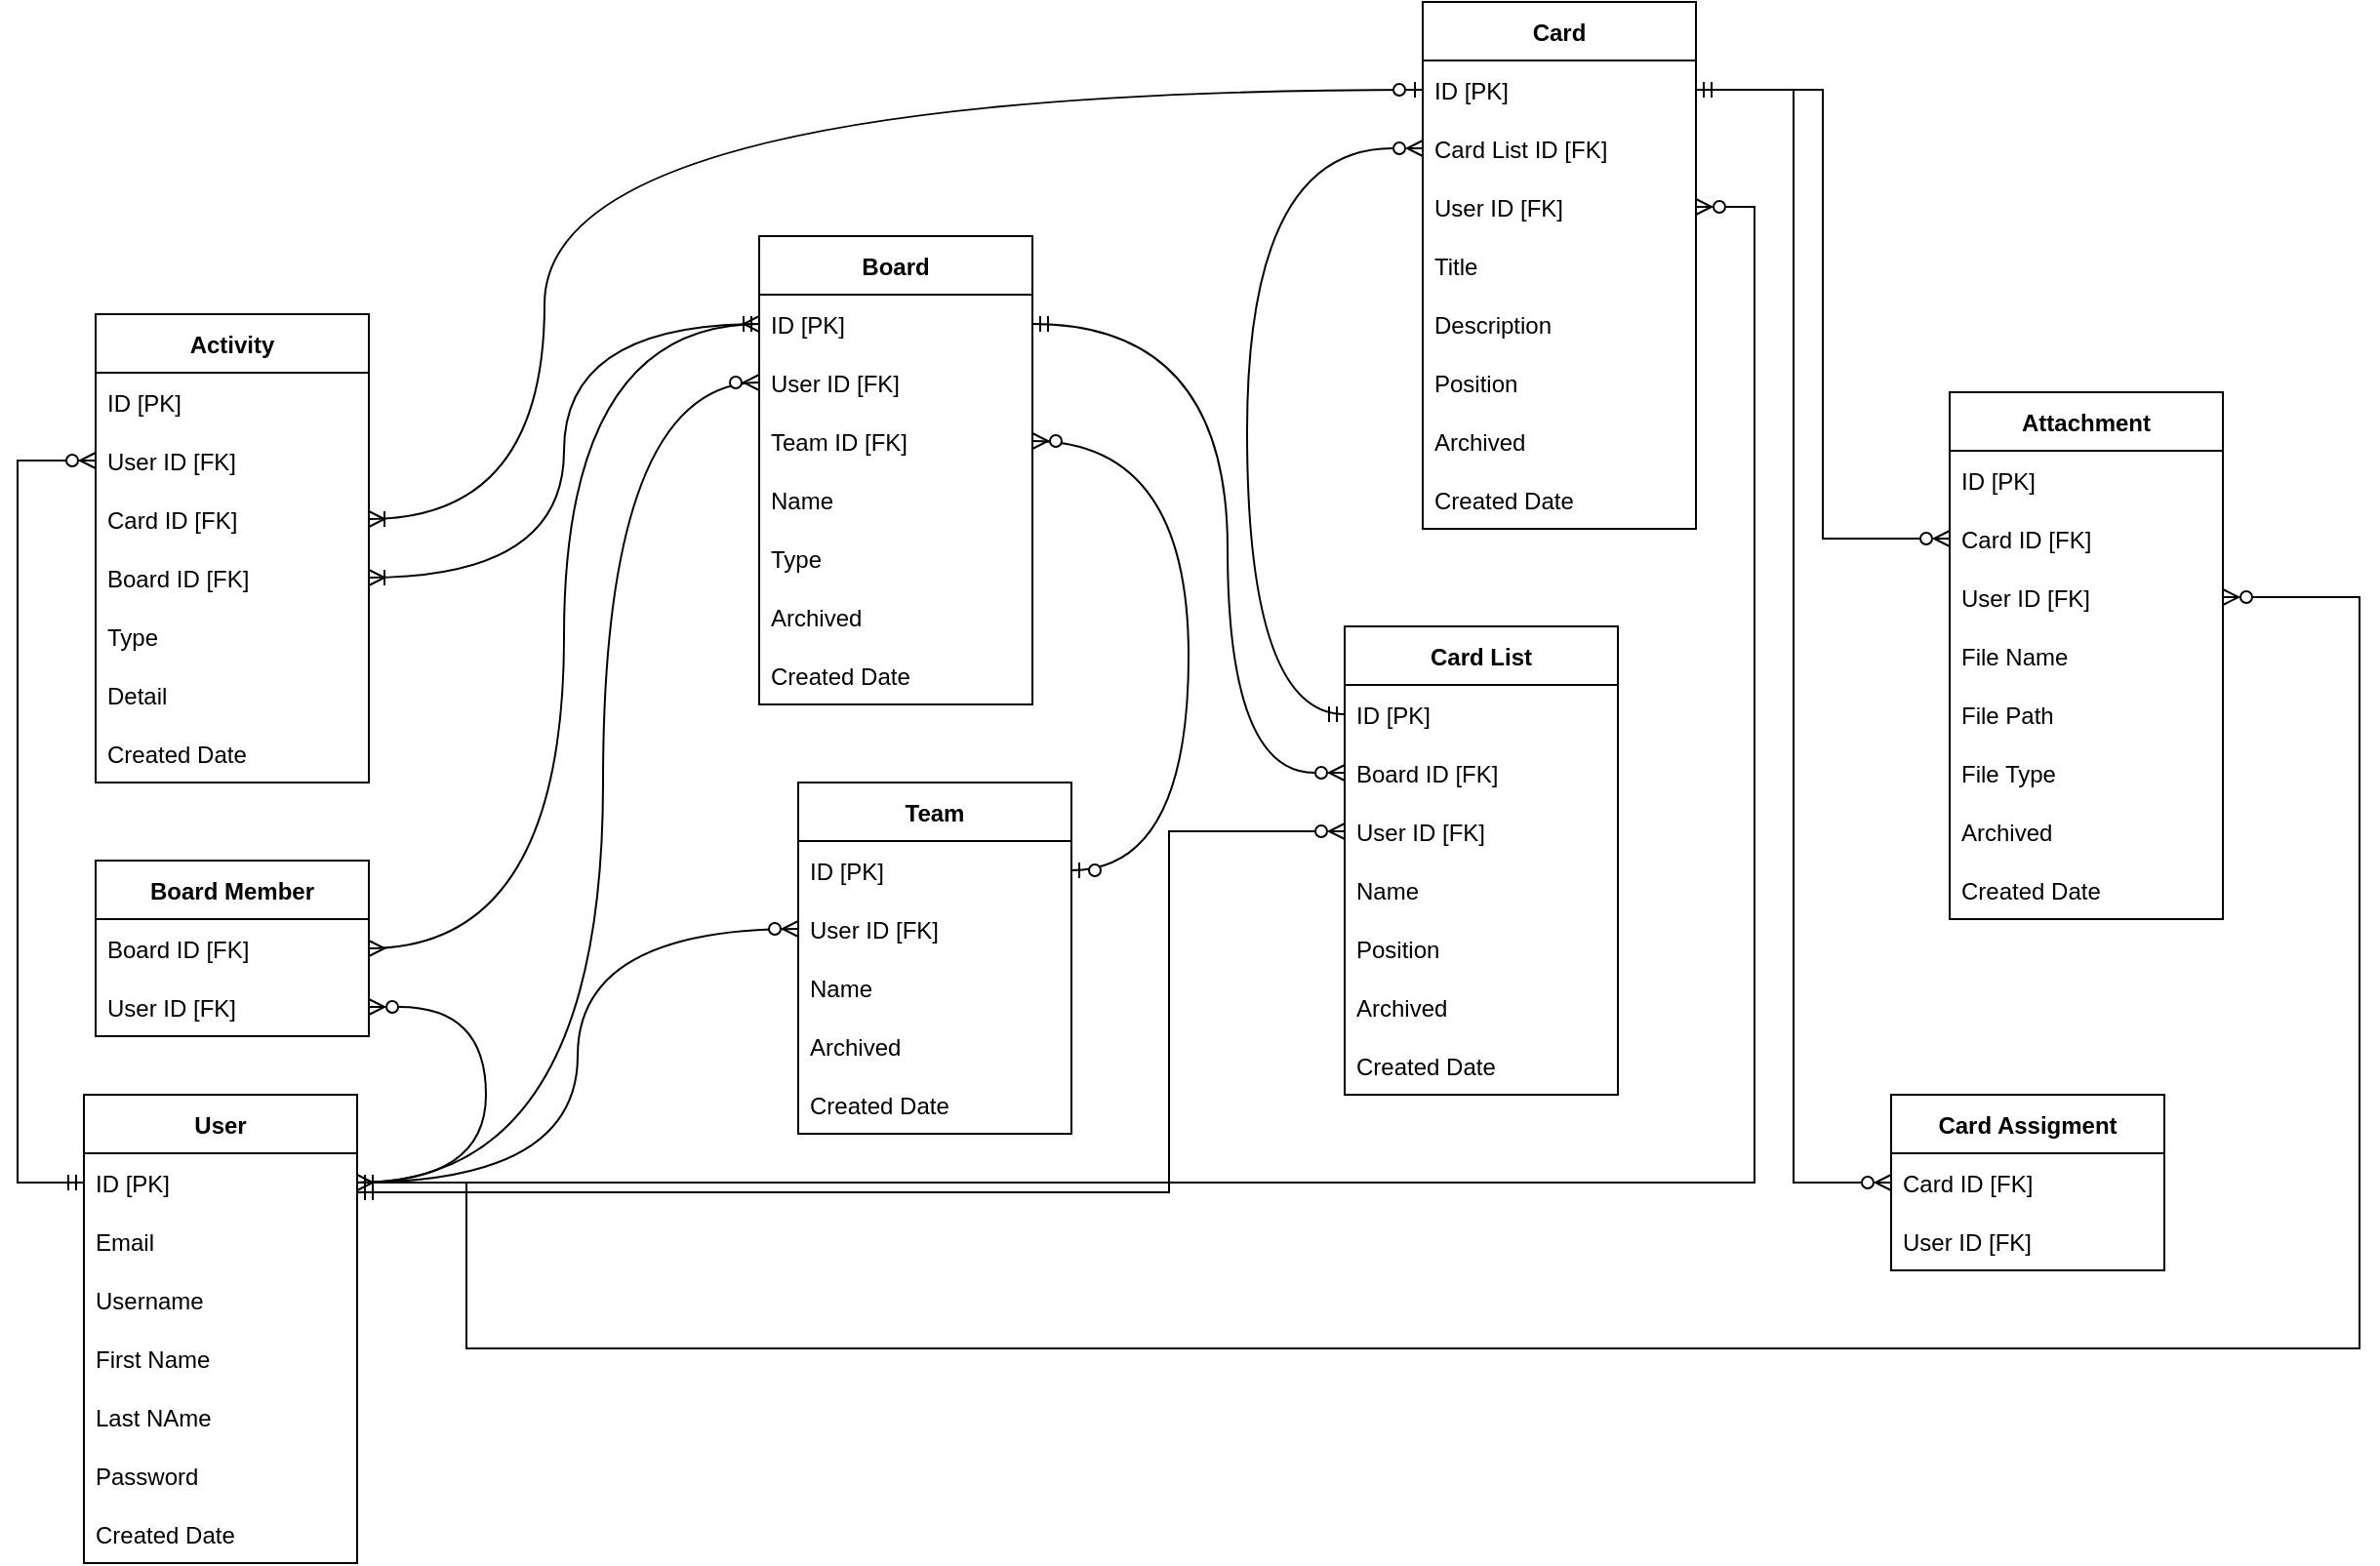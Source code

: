 <mxfile version="20.2.6" type="device"><diagram id="k-Y6qLMVEcp9PI9R1ZVm" name="Page-1"><mxGraphModel dx="2893" dy="264" grid="1" gridSize="10" guides="1" tooltips="1" connect="1" arrows="1" fold="1" page="1" pageScale="1" pageWidth="827" pageHeight="1169" math="0" shadow="0"><root><mxCell id="0"/><mxCell id="1" parent="0"/><mxCell id="GkrEus7w5FF6FUhKpW5F-18" value="Activity" style="swimlane;fontStyle=1;childLayout=stackLayout;horizontal=1;startSize=30;horizontalStack=0;resizeParent=1;resizeParentMax=0;resizeLast=0;collapsible=1;marginBottom=0;" vertex="1" parent="1"><mxGeometry x="70" y="1340" width="140" height="240" as="geometry"/></mxCell><mxCell id="GkrEus7w5FF6FUhKpW5F-19" value="ID [PK]" style="text;strokeColor=none;fillColor=none;align=left;verticalAlign=middle;spacingLeft=4;spacingRight=4;overflow=hidden;points=[[0,0.5],[1,0.5]];portConstraint=eastwest;rotatable=0;" vertex="1" parent="GkrEus7w5FF6FUhKpW5F-18"><mxGeometry y="30" width="140" height="30" as="geometry"/></mxCell><mxCell id="GkrEus7w5FF6FUhKpW5F-20" value="User ID [FK]" style="text;strokeColor=none;fillColor=none;align=left;verticalAlign=middle;spacingLeft=4;spacingRight=4;overflow=hidden;points=[[0,0.5],[1,0.5]];portConstraint=eastwest;rotatable=0;" vertex="1" parent="GkrEus7w5FF6FUhKpW5F-18"><mxGeometry y="60" width="140" height="30" as="geometry"/></mxCell><mxCell id="GkrEus7w5FF6FUhKpW5F-21" value="Card ID [FK]" style="text;strokeColor=none;fillColor=none;align=left;verticalAlign=middle;spacingLeft=4;spacingRight=4;overflow=hidden;points=[[0,0.5],[1,0.5]];portConstraint=eastwest;rotatable=0;" vertex="1" parent="GkrEus7w5FF6FUhKpW5F-18"><mxGeometry y="90" width="140" height="30" as="geometry"/></mxCell><mxCell id="GkrEus7w5FF6FUhKpW5F-22" value="Board ID [FK]" style="text;strokeColor=none;fillColor=none;align=left;verticalAlign=middle;spacingLeft=4;spacingRight=4;overflow=hidden;points=[[0,0.5],[1,0.5]];portConstraint=eastwest;rotatable=0;" vertex="1" parent="GkrEus7w5FF6FUhKpW5F-18"><mxGeometry y="120" width="140" height="30" as="geometry"/></mxCell><mxCell id="GkrEus7w5FF6FUhKpW5F-23" value="Type" style="text;strokeColor=none;fillColor=none;align=left;verticalAlign=middle;spacingLeft=4;spacingRight=4;overflow=hidden;points=[[0,0.5],[1,0.5]];portConstraint=eastwest;rotatable=0;" vertex="1" parent="GkrEus7w5FF6FUhKpW5F-18"><mxGeometry y="150" width="140" height="30" as="geometry"/></mxCell><mxCell id="GkrEus7w5FF6FUhKpW5F-24" value="Detail" style="text;strokeColor=none;fillColor=none;align=left;verticalAlign=middle;spacingLeft=4;spacingRight=4;overflow=hidden;points=[[0,0.5],[1,0.5]];portConstraint=eastwest;rotatable=0;" vertex="1" parent="GkrEus7w5FF6FUhKpW5F-18"><mxGeometry y="180" width="140" height="30" as="geometry"/></mxCell><mxCell id="GkrEus7w5FF6FUhKpW5F-25" value="Created Date" style="text;strokeColor=none;fillColor=none;align=left;verticalAlign=middle;spacingLeft=4;spacingRight=4;overflow=hidden;points=[[0,0.5],[1,0.5]];portConstraint=eastwest;rotatable=0;" vertex="1" parent="GkrEus7w5FF6FUhKpW5F-18"><mxGeometry y="210" width="140" height="30" as="geometry"/></mxCell><mxCell id="GkrEus7w5FF6FUhKpW5F-26" value="Board" style="swimlane;fontStyle=1;childLayout=stackLayout;horizontal=1;startSize=30;horizontalStack=0;resizeParent=1;resizeParentMax=0;resizeLast=0;collapsible=1;marginBottom=0;" vertex="1" parent="1"><mxGeometry x="410" y="1300" width="140" height="240" as="geometry"/></mxCell><mxCell id="GkrEus7w5FF6FUhKpW5F-27" value="ID [PK]" style="text;strokeColor=none;fillColor=none;align=left;verticalAlign=middle;spacingLeft=4;spacingRight=4;overflow=hidden;points=[[0,0.5],[1,0.5]];portConstraint=eastwest;rotatable=0;" vertex="1" parent="GkrEus7w5FF6FUhKpW5F-26"><mxGeometry y="30" width="140" height="30" as="geometry"/></mxCell><mxCell id="GkrEus7w5FF6FUhKpW5F-28" value="User ID [FK]" style="text;strokeColor=none;fillColor=none;align=left;verticalAlign=middle;spacingLeft=4;spacingRight=4;overflow=hidden;points=[[0,0.5],[1,0.5]];portConstraint=eastwest;rotatable=0;" vertex="1" parent="GkrEus7w5FF6FUhKpW5F-26"><mxGeometry y="60" width="140" height="30" as="geometry"/></mxCell><mxCell id="GkrEus7w5FF6FUhKpW5F-29" value="Team ID [FK]" style="text;strokeColor=none;fillColor=none;align=left;verticalAlign=middle;spacingLeft=4;spacingRight=4;overflow=hidden;points=[[0,0.5],[1,0.5]];portConstraint=eastwest;rotatable=0;" vertex="1" parent="GkrEus7w5FF6FUhKpW5F-26"><mxGeometry y="90" width="140" height="30" as="geometry"/></mxCell><mxCell id="GkrEus7w5FF6FUhKpW5F-30" value="Name" style="text;strokeColor=none;fillColor=none;align=left;verticalAlign=middle;spacingLeft=4;spacingRight=4;overflow=hidden;points=[[0,0.5],[1,0.5]];portConstraint=eastwest;rotatable=0;" vertex="1" parent="GkrEus7w5FF6FUhKpW5F-26"><mxGeometry y="120" width="140" height="30" as="geometry"/></mxCell><mxCell id="GkrEus7w5FF6FUhKpW5F-31" value="Type" style="text;strokeColor=none;fillColor=none;align=left;verticalAlign=middle;spacingLeft=4;spacingRight=4;overflow=hidden;points=[[0,0.5],[1,0.5]];portConstraint=eastwest;rotatable=0;" vertex="1" parent="GkrEus7w5FF6FUhKpW5F-26"><mxGeometry y="150" width="140" height="30" as="geometry"/></mxCell><mxCell id="GkrEus7w5FF6FUhKpW5F-32" value="Archived" style="text;strokeColor=none;fillColor=none;align=left;verticalAlign=middle;spacingLeft=4;spacingRight=4;overflow=hidden;points=[[0,0.5],[1,0.5]];portConstraint=eastwest;rotatable=0;" vertex="1" parent="GkrEus7w5FF6FUhKpW5F-26"><mxGeometry y="180" width="140" height="30" as="geometry"/></mxCell><mxCell id="GkrEus7w5FF6FUhKpW5F-33" value="Created Date" style="text;strokeColor=none;fillColor=none;align=left;verticalAlign=middle;spacingLeft=4;spacingRight=4;overflow=hidden;points=[[0,0.5],[1,0.5]];portConstraint=eastwest;rotatable=0;" vertex="1" parent="GkrEus7w5FF6FUhKpW5F-26"><mxGeometry y="210" width="140" height="30" as="geometry"/></mxCell><mxCell id="GkrEus7w5FF6FUhKpW5F-34" value="Card List" style="swimlane;fontStyle=1;childLayout=stackLayout;horizontal=1;startSize=30;horizontalStack=0;resizeParent=1;resizeParentMax=0;resizeLast=0;collapsible=1;marginBottom=0;" vertex="1" parent="1"><mxGeometry x="710" y="1500" width="140" height="240" as="geometry"/></mxCell><mxCell id="GkrEus7w5FF6FUhKpW5F-35" value="ID [PK]" style="text;strokeColor=none;fillColor=none;align=left;verticalAlign=middle;spacingLeft=4;spacingRight=4;overflow=hidden;points=[[0,0.5],[1,0.5]];portConstraint=eastwest;rotatable=0;" vertex="1" parent="GkrEus7w5FF6FUhKpW5F-34"><mxGeometry y="30" width="140" height="30" as="geometry"/></mxCell><mxCell id="GkrEus7w5FF6FUhKpW5F-36" value="Board ID [FK]" style="text;strokeColor=none;fillColor=none;align=left;verticalAlign=middle;spacingLeft=4;spacingRight=4;overflow=hidden;points=[[0,0.5],[1,0.5]];portConstraint=eastwest;rotatable=0;" vertex="1" parent="GkrEus7w5FF6FUhKpW5F-34"><mxGeometry y="60" width="140" height="30" as="geometry"/></mxCell><mxCell id="GkrEus7w5FF6FUhKpW5F-37" value="User ID [FK]" style="text;strokeColor=none;fillColor=none;align=left;verticalAlign=middle;spacingLeft=4;spacingRight=4;overflow=hidden;points=[[0,0.5],[1,0.5]];portConstraint=eastwest;rotatable=0;" vertex="1" parent="GkrEus7w5FF6FUhKpW5F-34"><mxGeometry y="90" width="140" height="30" as="geometry"/></mxCell><mxCell id="GkrEus7w5FF6FUhKpW5F-38" value="Name" style="text;strokeColor=none;fillColor=none;align=left;verticalAlign=middle;spacingLeft=4;spacingRight=4;overflow=hidden;points=[[0,0.5],[1,0.5]];portConstraint=eastwest;rotatable=0;" vertex="1" parent="GkrEus7w5FF6FUhKpW5F-34"><mxGeometry y="120" width="140" height="30" as="geometry"/></mxCell><mxCell id="GkrEus7w5FF6FUhKpW5F-39" value="Position" style="text;strokeColor=none;fillColor=none;align=left;verticalAlign=middle;spacingLeft=4;spacingRight=4;overflow=hidden;points=[[0,0.5],[1,0.5]];portConstraint=eastwest;rotatable=0;" vertex="1" parent="GkrEus7w5FF6FUhKpW5F-34"><mxGeometry y="150" width="140" height="30" as="geometry"/></mxCell><mxCell id="GkrEus7w5FF6FUhKpW5F-40" value="Archived" style="text;strokeColor=none;fillColor=none;align=left;verticalAlign=middle;spacingLeft=4;spacingRight=4;overflow=hidden;points=[[0,0.5],[1,0.5]];portConstraint=eastwest;rotatable=0;" vertex="1" parent="GkrEus7w5FF6FUhKpW5F-34"><mxGeometry y="180" width="140" height="30" as="geometry"/></mxCell><mxCell id="GkrEus7w5FF6FUhKpW5F-41" value="Created Date" style="text;strokeColor=none;fillColor=none;align=left;verticalAlign=middle;spacingLeft=4;spacingRight=4;overflow=hidden;points=[[0,0.5],[1,0.5]];portConstraint=eastwest;rotatable=0;" vertex="1" parent="GkrEus7w5FF6FUhKpW5F-34"><mxGeometry y="210" width="140" height="30" as="geometry"/></mxCell><mxCell id="GkrEus7w5FF6FUhKpW5F-42" value="Card" style="swimlane;fontStyle=1;childLayout=stackLayout;horizontal=1;startSize=30;horizontalStack=0;resizeParent=1;resizeParentMax=0;resizeLast=0;collapsible=1;marginBottom=0;" vertex="1" parent="1"><mxGeometry x="750" y="1180" width="140" height="270" as="geometry"/></mxCell><mxCell id="GkrEus7w5FF6FUhKpW5F-43" value="ID [PK]" style="text;strokeColor=none;fillColor=none;align=left;verticalAlign=middle;spacingLeft=4;spacingRight=4;overflow=hidden;points=[[0,0.5],[1,0.5]];portConstraint=eastwest;rotatable=0;" vertex="1" parent="GkrEus7w5FF6FUhKpW5F-42"><mxGeometry y="30" width="140" height="30" as="geometry"/></mxCell><mxCell id="GkrEus7w5FF6FUhKpW5F-44" value="Card List ID [FK]" style="text;strokeColor=none;fillColor=none;align=left;verticalAlign=middle;spacingLeft=4;spacingRight=4;overflow=hidden;points=[[0,0.5],[1,0.5]];portConstraint=eastwest;rotatable=0;" vertex="1" parent="GkrEus7w5FF6FUhKpW5F-42"><mxGeometry y="60" width="140" height="30" as="geometry"/></mxCell><mxCell id="GkrEus7w5FF6FUhKpW5F-45" value="User ID [FK]" style="text;strokeColor=none;fillColor=none;align=left;verticalAlign=middle;spacingLeft=4;spacingRight=4;overflow=hidden;points=[[0,0.5],[1,0.5]];portConstraint=eastwest;rotatable=0;" vertex="1" parent="GkrEus7w5FF6FUhKpW5F-42"><mxGeometry y="90" width="140" height="30" as="geometry"/></mxCell><mxCell id="GkrEus7w5FF6FUhKpW5F-46" value="Title" style="text;strokeColor=none;fillColor=none;align=left;verticalAlign=middle;spacingLeft=4;spacingRight=4;overflow=hidden;points=[[0,0.5],[1,0.5]];portConstraint=eastwest;rotatable=0;" vertex="1" parent="GkrEus7w5FF6FUhKpW5F-42"><mxGeometry y="120" width="140" height="30" as="geometry"/></mxCell><mxCell id="GkrEus7w5FF6FUhKpW5F-47" value="Description" style="text;strokeColor=none;fillColor=none;align=left;verticalAlign=middle;spacingLeft=4;spacingRight=4;overflow=hidden;points=[[0,0.5],[1,0.5]];portConstraint=eastwest;rotatable=0;" vertex="1" parent="GkrEus7w5FF6FUhKpW5F-42"><mxGeometry y="150" width="140" height="30" as="geometry"/></mxCell><mxCell id="GkrEus7w5FF6FUhKpW5F-48" value="Position" style="text;strokeColor=none;fillColor=none;align=left;verticalAlign=middle;spacingLeft=4;spacingRight=4;overflow=hidden;points=[[0,0.5],[1,0.5]];portConstraint=eastwest;rotatable=0;" vertex="1" parent="GkrEus7w5FF6FUhKpW5F-42"><mxGeometry y="180" width="140" height="30" as="geometry"/></mxCell><mxCell id="GkrEus7w5FF6FUhKpW5F-49" value="Archived" style="text;strokeColor=none;fillColor=none;align=left;verticalAlign=middle;spacingLeft=4;spacingRight=4;overflow=hidden;points=[[0,0.5],[1,0.5]];portConstraint=eastwest;rotatable=0;" vertex="1" parent="GkrEus7w5FF6FUhKpW5F-42"><mxGeometry y="210" width="140" height="30" as="geometry"/></mxCell><mxCell id="GkrEus7w5FF6FUhKpW5F-50" value="Created Date" style="text;strokeColor=none;fillColor=none;align=left;verticalAlign=middle;spacingLeft=4;spacingRight=4;overflow=hidden;points=[[0,0.5],[1,0.5]];portConstraint=eastwest;rotatable=0;" vertex="1" parent="GkrEus7w5FF6FUhKpW5F-42"><mxGeometry y="240" width="140" height="30" as="geometry"/></mxCell><mxCell id="GkrEus7w5FF6FUhKpW5F-51" value="Attachment" style="swimlane;fontStyle=1;childLayout=stackLayout;horizontal=1;startSize=30;horizontalStack=0;resizeParent=1;resizeParentMax=0;resizeLast=0;collapsible=1;marginBottom=0;" vertex="1" parent="1"><mxGeometry x="1020" y="1380" width="140" height="270" as="geometry"/></mxCell><mxCell id="GkrEus7w5FF6FUhKpW5F-52" value="ID [PK]" style="text;strokeColor=none;fillColor=none;align=left;verticalAlign=middle;spacingLeft=4;spacingRight=4;overflow=hidden;points=[[0,0.5],[1,0.5]];portConstraint=eastwest;rotatable=0;" vertex="1" parent="GkrEus7w5FF6FUhKpW5F-51"><mxGeometry y="30" width="140" height="30" as="geometry"/></mxCell><mxCell id="GkrEus7w5FF6FUhKpW5F-53" value="Card ID [FK]" style="text;strokeColor=none;fillColor=none;align=left;verticalAlign=middle;spacingLeft=4;spacingRight=4;overflow=hidden;points=[[0,0.5],[1,0.5]];portConstraint=eastwest;rotatable=0;" vertex="1" parent="GkrEus7w5FF6FUhKpW5F-51"><mxGeometry y="60" width="140" height="30" as="geometry"/></mxCell><mxCell id="GkrEus7w5FF6FUhKpW5F-54" value="User ID [FK]" style="text;strokeColor=none;fillColor=none;align=left;verticalAlign=middle;spacingLeft=4;spacingRight=4;overflow=hidden;points=[[0,0.5],[1,0.5]];portConstraint=eastwest;rotatable=0;" vertex="1" parent="GkrEus7w5FF6FUhKpW5F-51"><mxGeometry y="90" width="140" height="30" as="geometry"/></mxCell><mxCell id="GkrEus7w5FF6FUhKpW5F-55" value="File Name" style="text;strokeColor=none;fillColor=none;align=left;verticalAlign=middle;spacingLeft=4;spacingRight=4;overflow=hidden;points=[[0,0.5],[1,0.5]];portConstraint=eastwest;rotatable=0;" vertex="1" parent="GkrEus7w5FF6FUhKpW5F-51"><mxGeometry y="120" width="140" height="30" as="geometry"/></mxCell><mxCell id="GkrEus7w5FF6FUhKpW5F-56" value="File Path" style="text;strokeColor=none;fillColor=none;align=left;verticalAlign=middle;spacingLeft=4;spacingRight=4;overflow=hidden;points=[[0,0.5],[1,0.5]];portConstraint=eastwest;rotatable=0;" vertex="1" parent="GkrEus7w5FF6FUhKpW5F-51"><mxGeometry y="150" width="140" height="30" as="geometry"/></mxCell><mxCell id="GkrEus7w5FF6FUhKpW5F-57" value="File Type" style="text;strokeColor=none;fillColor=none;align=left;verticalAlign=middle;spacingLeft=4;spacingRight=4;overflow=hidden;points=[[0,0.5],[1,0.5]];portConstraint=eastwest;rotatable=0;" vertex="1" parent="GkrEus7w5FF6FUhKpW5F-51"><mxGeometry y="180" width="140" height="30" as="geometry"/></mxCell><mxCell id="GkrEus7w5FF6FUhKpW5F-58" value="Archived" style="text;strokeColor=none;fillColor=none;align=left;verticalAlign=middle;spacingLeft=4;spacingRight=4;overflow=hidden;points=[[0,0.5],[1,0.5]];portConstraint=eastwest;rotatable=0;" vertex="1" parent="GkrEus7w5FF6FUhKpW5F-51"><mxGeometry y="210" width="140" height="30" as="geometry"/></mxCell><mxCell id="GkrEus7w5FF6FUhKpW5F-59" value="Created Date" style="text;strokeColor=none;fillColor=none;align=left;verticalAlign=middle;spacingLeft=4;spacingRight=4;overflow=hidden;points=[[0,0.5],[1,0.5]];portConstraint=eastwest;rotatable=0;" vertex="1" parent="GkrEus7w5FF6FUhKpW5F-51"><mxGeometry y="240" width="140" height="30" as="geometry"/></mxCell><mxCell id="GkrEus7w5FF6FUhKpW5F-60" value="Board Member" style="swimlane;fontStyle=1;childLayout=stackLayout;horizontal=1;startSize=30;horizontalStack=0;resizeParent=1;resizeParentMax=0;resizeLast=0;collapsible=1;marginBottom=0;" vertex="1" parent="1"><mxGeometry x="70" y="1620" width="140" height="90" as="geometry"/></mxCell><mxCell id="GkrEus7w5FF6FUhKpW5F-61" value="Board ID [FK]" style="text;strokeColor=none;fillColor=none;align=left;verticalAlign=middle;spacingLeft=4;spacingRight=4;overflow=hidden;points=[[0,0.5],[1,0.5]];portConstraint=eastwest;rotatable=0;" vertex="1" parent="GkrEus7w5FF6FUhKpW5F-60"><mxGeometry y="30" width="140" height="30" as="geometry"/></mxCell><mxCell id="GkrEus7w5FF6FUhKpW5F-62" value="User ID [FK]" style="text;strokeColor=none;fillColor=none;align=left;verticalAlign=middle;spacingLeft=4;spacingRight=4;overflow=hidden;points=[[0,0.5],[1,0.5]];portConstraint=eastwest;rotatable=0;" vertex="1" parent="GkrEus7w5FF6FUhKpW5F-60"><mxGeometry y="60" width="140" height="30" as="geometry"/></mxCell><mxCell id="GkrEus7w5FF6FUhKpW5F-68" value="Team" style="swimlane;fontStyle=1;childLayout=stackLayout;horizontal=1;startSize=30;horizontalStack=0;resizeParent=1;resizeParentMax=0;resizeLast=0;collapsible=1;marginBottom=0;" vertex="1" parent="1"><mxGeometry x="430" y="1580" width="140" height="180" as="geometry"/></mxCell><mxCell id="GkrEus7w5FF6FUhKpW5F-69" value="ID [PK]" style="text;strokeColor=none;fillColor=none;align=left;verticalAlign=middle;spacingLeft=4;spacingRight=4;overflow=hidden;points=[[0,0.5],[1,0.5]];portConstraint=eastwest;rotatable=0;" vertex="1" parent="GkrEus7w5FF6FUhKpW5F-68"><mxGeometry y="30" width="140" height="30" as="geometry"/></mxCell><mxCell id="GkrEus7w5FF6FUhKpW5F-70" value="User ID [FK]" style="text;strokeColor=none;fillColor=none;align=left;verticalAlign=middle;spacingLeft=4;spacingRight=4;overflow=hidden;points=[[0,0.5],[1,0.5]];portConstraint=eastwest;rotatable=0;" vertex="1" parent="GkrEus7w5FF6FUhKpW5F-68"><mxGeometry y="60" width="140" height="30" as="geometry"/></mxCell><mxCell id="GkrEus7w5FF6FUhKpW5F-71" value="Name" style="text;strokeColor=none;fillColor=none;align=left;verticalAlign=middle;spacingLeft=4;spacingRight=4;overflow=hidden;points=[[0,0.5],[1,0.5]];portConstraint=eastwest;rotatable=0;" vertex="1" parent="GkrEus7w5FF6FUhKpW5F-68"><mxGeometry y="90" width="140" height="30" as="geometry"/></mxCell><mxCell id="GkrEus7w5FF6FUhKpW5F-74" value="Archived" style="text;strokeColor=none;fillColor=none;align=left;verticalAlign=middle;spacingLeft=4;spacingRight=4;overflow=hidden;points=[[0,0.5],[1,0.5]];portConstraint=eastwest;rotatable=0;" vertex="1" parent="GkrEus7w5FF6FUhKpW5F-68"><mxGeometry y="120" width="140" height="30" as="geometry"/></mxCell><mxCell id="GkrEus7w5FF6FUhKpW5F-75" value="Created Date" style="text;strokeColor=none;fillColor=none;align=left;verticalAlign=middle;spacingLeft=4;spacingRight=4;overflow=hidden;points=[[0,0.5],[1,0.5]];portConstraint=eastwest;rotatable=0;" vertex="1" parent="GkrEus7w5FF6FUhKpW5F-68"><mxGeometry y="150" width="140" height="30" as="geometry"/></mxCell><mxCell id="GkrEus7w5FF6FUhKpW5F-79" value="User" style="swimlane;fontStyle=1;childLayout=stackLayout;horizontal=1;startSize=30;horizontalStack=0;resizeParent=1;resizeParentMax=0;resizeLast=0;collapsible=1;marginBottom=0;" vertex="1" parent="1"><mxGeometry x="64" y="1740" width="140" height="240" as="geometry"/></mxCell><mxCell id="GkrEus7w5FF6FUhKpW5F-80" value="ID [PK]" style="text;strokeColor=none;fillColor=none;align=left;verticalAlign=middle;spacingLeft=4;spacingRight=4;overflow=hidden;points=[[0,0.5],[1,0.5]];portConstraint=eastwest;rotatable=0;" vertex="1" parent="GkrEus7w5FF6FUhKpW5F-79"><mxGeometry y="30" width="140" height="30" as="geometry"/></mxCell><mxCell id="GkrEus7w5FF6FUhKpW5F-81" value="Email" style="text;strokeColor=none;fillColor=none;align=left;verticalAlign=middle;spacingLeft=4;spacingRight=4;overflow=hidden;points=[[0,0.5],[1,0.5]];portConstraint=eastwest;rotatable=0;" vertex="1" parent="GkrEus7w5FF6FUhKpW5F-79"><mxGeometry y="60" width="140" height="30" as="geometry"/></mxCell><mxCell id="GkrEus7w5FF6FUhKpW5F-82" value="Username" style="text;strokeColor=none;fillColor=none;align=left;verticalAlign=middle;spacingLeft=4;spacingRight=4;overflow=hidden;points=[[0,0.5],[1,0.5]];portConstraint=eastwest;rotatable=0;" vertex="1" parent="GkrEus7w5FF6FUhKpW5F-79"><mxGeometry y="90" width="140" height="30" as="geometry"/></mxCell><mxCell id="GkrEus7w5FF6FUhKpW5F-83" value="First Name" style="text;strokeColor=none;fillColor=none;align=left;verticalAlign=middle;spacingLeft=4;spacingRight=4;overflow=hidden;points=[[0,0.5],[1,0.5]];portConstraint=eastwest;rotatable=0;" vertex="1" parent="GkrEus7w5FF6FUhKpW5F-79"><mxGeometry y="120" width="140" height="30" as="geometry"/></mxCell><mxCell id="GkrEus7w5FF6FUhKpW5F-84" value="Last NAme" style="text;strokeColor=none;fillColor=none;align=left;verticalAlign=middle;spacingLeft=4;spacingRight=4;overflow=hidden;points=[[0,0.5],[1,0.5]];portConstraint=eastwest;rotatable=0;" vertex="1" parent="GkrEus7w5FF6FUhKpW5F-79"><mxGeometry y="150" width="140" height="30" as="geometry"/></mxCell><mxCell id="GkrEus7w5FF6FUhKpW5F-85" value="Password" style="text;strokeColor=none;fillColor=none;align=left;verticalAlign=middle;spacingLeft=4;spacingRight=4;overflow=hidden;points=[[0,0.5],[1,0.5]];portConstraint=eastwest;rotatable=0;" vertex="1" parent="GkrEus7w5FF6FUhKpW5F-79"><mxGeometry y="180" width="140" height="30" as="geometry"/></mxCell><mxCell id="GkrEus7w5FF6FUhKpW5F-86" value="Created Date" style="text;strokeColor=none;fillColor=none;align=left;verticalAlign=middle;spacingLeft=4;spacingRight=4;overflow=hidden;points=[[0,0.5],[1,0.5]];portConstraint=eastwest;rotatable=0;" vertex="1" parent="GkrEus7w5FF6FUhKpW5F-79"><mxGeometry y="210" width="140" height="30" as="geometry"/></mxCell><mxCell id="GkrEus7w5FF6FUhKpW5F-87" value="" style="edgeStyle=orthogonalEdgeStyle;fontSize=12;html=1;endArrow=ERzeroToMany;startArrow=ERmany;rounded=0;exitX=1;exitY=0.5;exitDx=0;exitDy=0;entryX=1;entryY=0.5;entryDx=0;entryDy=0;curved=1;endFill=0;" edge="1" parent="1" source="GkrEus7w5FF6FUhKpW5F-80" target="GkrEus7w5FF6FUhKpW5F-62"><mxGeometry width="100" height="100" relative="1" as="geometry"><mxPoint x="340" y="1480" as="sourcePoint"/><mxPoint x="440" y="1380" as="targetPoint"/><Array as="points"><mxPoint x="270" y="1785"/><mxPoint x="270" y="1695"/></Array></mxGeometry></mxCell><mxCell id="GkrEus7w5FF6FUhKpW5F-89" value="" style="edgeStyle=orthogonalEdgeStyle;fontSize=12;html=1;endArrow=ERmany;startArrow=ERmany;rounded=0;exitX=0;exitY=0.5;exitDx=0;exitDy=0;entryX=1;entryY=0.5;entryDx=0;entryDy=0;curved=1;" edge="1" parent="1" source="GkrEus7w5FF6FUhKpW5F-27" target="GkrEus7w5FF6FUhKpW5F-61"><mxGeometry width="100" height="100" relative="1" as="geometry"><mxPoint x="200" y="1635" as="sourcePoint"/><mxPoint x="200" y="1495" as="targetPoint"/></mxGeometry></mxCell><mxCell id="GkrEus7w5FF6FUhKpW5F-91" value="" style="edgeStyle=orthogonalEdgeStyle;fontSize=12;html=1;endArrow=ERzeroToMany;startArrow=ERmandOne;rounded=0;entryX=0;entryY=0.5;entryDx=0;entryDy=0;exitX=0;exitY=0.5;exitDx=0;exitDy=0;" edge="1" parent="1" source="GkrEus7w5FF6FUhKpW5F-80" target="GkrEus7w5FF6FUhKpW5F-20"><mxGeometry width="100" height="100" relative="1" as="geometry"><mxPoint x="330" y="1480" as="sourcePoint"/><mxPoint x="430" y="1380" as="targetPoint"/><Array as="points"><mxPoint x="30" y="1785"/><mxPoint x="30" y="1415"/></Array></mxGeometry></mxCell><mxCell id="GkrEus7w5FF6FUhKpW5F-92" value="" style="edgeStyle=orthogonalEdgeStyle;fontSize=12;html=1;endArrow=ERoneToMany;startArrow=ERmandOne;rounded=0;entryX=1;entryY=0.5;entryDx=0;entryDy=0;exitX=0;exitY=0.5;exitDx=0;exitDy=0;curved=1;endFill=0;" edge="1" parent="1" source="GkrEus7w5FF6FUhKpW5F-27" target="GkrEus7w5FF6FUhKpW5F-22"><mxGeometry width="100" height="100" relative="1" as="geometry"><mxPoint x="600" y="1450" as="sourcePoint"/><mxPoint x="80" y="1425" as="targetPoint"/></mxGeometry></mxCell><mxCell id="GkrEus7w5FF6FUhKpW5F-93" value="" style="edgeStyle=orthogonalEdgeStyle;fontSize=12;html=1;endArrow=ERzeroToMany;startArrow=ERmandOne;rounded=0;entryX=0;entryY=0.5;entryDx=0;entryDy=0;exitX=1;exitY=0.5;exitDx=0;exitDy=0;curved=1;" edge="1" parent="1" source="GkrEus7w5FF6FUhKpW5F-80" target="GkrEus7w5FF6FUhKpW5F-70"><mxGeometry width="100" height="100" relative="1" as="geometry"><mxPoint x="400" y="1770" as="sourcePoint"/><mxPoint x="500" y="1670" as="targetPoint"/></mxGeometry></mxCell><mxCell id="GkrEus7w5FF6FUhKpW5F-94" value="" style="edgeStyle=orthogonalEdgeStyle;fontSize=12;html=1;endArrow=ERzeroToMany;startArrow=ERmandOne;rounded=0;entryX=0;entryY=0.5;entryDx=0;entryDy=0;exitX=1;exitY=0.5;exitDx=0;exitDy=0;curved=1;" edge="1" parent="1" source="GkrEus7w5FF6FUhKpW5F-80" target="GkrEus7w5FF6FUhKpW5F-28"><mxGeometry width="100" height="100" relative="1" as="geometry"><mxPoint x="214" y="1795" as="sourcePoint"/><mxPoint x="480" y="1665" as="targetPoint"/><Array as="points"><mxPoint x="330" y="1785"/><mxPoint x="330" y="1375"/></Array></mxGeometry></mxCell><mxCell id="GkrEus7w5FF6FUhKpW5F-95" value="" style="edgeStyle=orthogonalEdgeStyle;fontSize=12;html=1;endArrow=ERzeroToMany;startArrow=ERzeroToOne;rounded=0;curved=1;entryX=1;entryY=0.5;entryDx=0;entryDy=0;exitX=1;exitY=0.5;exitDx=0;exitDy=0;" edge="1" parent="1" source="GkrEus7w5FF6FUhKpW5F-69" target="GkrEus7w5FF6FUhKpW5F-29"><mxGeometry width="100" height="100" relative="1" as="geometry"><mxPoint x="400" y="1640" as="sourcePoint"/><mxPoint x="500" y="1540" as="targetPoint"/><Array as="points"><mxPoint x="630" y="1625"/><mxPoint x="630" y="1405"/></Array></mxGeometry></mxCell><mxCell id="GkrEus7w5FF6FUhKpW5F-97" value="Card Assigment" style="swimlane;fontStyle=1;childLayout=stackLayout;horizontal=1;startSize=30;horizontalStack=0;resizeParent=1;resizeParentMax=0;resizeLast=0;collapsible=1;marginBottom=0;" vertex="1" parent="1"><mxGeometry x="990" y="1740" width="140" height="90" as="geometry"/></mxCell><mxCell id="GkrEus7w5FF6FUhKpW5F-98" value="Card ID [FK]" style="text;strokeColor=none;fillColor=none;align=left;verticalAlign=middle;spacingLeft=4;spacingRight=4;overflow=hidden;points=[[0,0.5],[1,0.5]];portConstraint=eastwest;rotatable=0;" vertex="1" parent="GkrEus7w5FF6FUhKpW5F-97"><mxGeometry y="30" width="140" height="30" as="geometry"/></mxCell><mxCell id="GkrEus7w5FF6FUhKpW5F-99" value="User ID [FK]" style="text;strokeColor=none;fillColor=none;align=left;verticalAlign=middle;spacingLeft=4;spacingRight=4;overflow=hidden;points=[[0,0.5],[1,0.5]];portConstraint=eastwest;rotatable=0;" vertex="1" parent="GkrEus7w5FF6FUhKpW5F-97"><mxGeometry y="60" width="140" height="30" as="geometry"/></mxCell><mxCell id="GkrEus7w5FF6FUhKpW5F-101" value="" style="edgeStyle=orthogonalEdgeStyle;fontSize=12;html=1;endArrow=ERoneToMany;startArrow=ERzeroToOne;rounded=0;entryX=1;entryY=0.5;entryDx=0;entryDy=0;exitX=0;exitY=0.5;exitDx=0;exitDy=0;curved=1;endFill=0;" edge="1" parent="1" source="GkrEus7w5FF6FUhKpW5F-43" target="GkrEus7w5FF6FUhKpW5F-21"><mxGeometry width="100" height="100" relative="1" as="geometry"><mxPoint x="740" y="1230" as="sourcePoint"/><mxPoint x="560" y="1415" as="targetPoint"/><Array as="points"><mxPoint x="300" y="1225"/><mxPoint x="300" y="1445"/></Array></mxGeometry></mxCell><mxCell id="GkrEus7w5FF6FUhKpW5F-102" value="" style="edgeStyle=orthogonalEdgeStyle;fontSize=12;html=1;endArrow=ERmandOne;startArrow=ERzeroToMany;rounded=0;entryX=1;entryY=0.5;entryDx=0;entryDy=0;exitX=0;exitY=0.5;exitDx=0;exitDy=0;curved=1;startFill=0;endFill=0;" edge="1" parent="1" source="GkrEus7w5FF6FUhKpW5F-36" target="GkrEus7w5FF6FUhKpW5F-27"><mxGeometry width="100" height="100" relative="1" as="geometry"><mxPoint x="580" y="1635" as="sourcePoint"/><mxPoint x="560" y="1415" as="targetPoint"/><Array as="points"><mxPoint x="650" y="1575"/><mxPoint x="650" y="1345"/></Array></mxGeometry></mxCell><mxCell id="GkrEus7w5FF6FUhKpW5F-103" value="" style="edgeStyle=orthogonalEdgeStyle;fontSize=12;html=1;endArrow=ERmandOne;startArrow=ERzeroToMany;rounded=0;entryX=0;entryY=0.5;entryDx=0;entryDy=0;exitX=0;exitY=0.5;exitDx=0;exitDy=0;startFill=0;endFill=0;curved=1;" edge="1" parent="1" source="GkrEus7w5FF6FUhKpW5F-44" target="GkrEus7w5FF6FUhKpW5F-35"><mxGeometry width="100" height="100" relative="1" as="geometry"><mxPoint x="720" y="1585" as="sourcePoint"/><mxPoint x="560" y="1355" as="targetPoint"/><Array as="points"><mxPoint x="660" y="1255"/><mxPoint x="660" y="1545"/></Array></mxGeometry></mxCell><mxCell id="GkrEus7w5FF6FUhKpW5F-104" value="" style="edgeStyle=orthogonalEdgeStyle;fontSize=12;html=1;endArrow=ERmandOne;startArrow=ERzeroToMany;rounded=0;startFill=0;endFill=0;exitX=0;exitY=0.5;exitDx=0;exitDy=0;" edge="1" parent="1" source="GkrEus7w5FF6FUhKpW5F-37" target="GkrEus7w5FF6FUhKpW5F-80"><mxGeometry width="100" height="100" relative="1" as="geometry"><mxPoint x="690" y="1670" as="sourcePoint"/><mxPoint x="210" y="1790" as="targetPoint"/><Array as="points"><mxPoint x="620" y="1605"/><mxPoint x="620" y="1790"/></Array></mxGeometry></mxCell><mxCell id="GkrEus7w5FF6FUhKpW5F-105" value="" style="edgeStyle=orthogonalEdgeStyle;fontSize=12;html=1;endArrow=ERmandOne;startArrow=ERzeroToMany;rounded=0;exitX=1;exitY=0.5;exitDx=0;exitDy=0;startFill=0;endFill=0;entryX=1;entryY=0.5;entryDx=0;entryDy=0;" edge="1" parent="1" source="GkrEus7w5FF6FUhKpW5F-45" target="GkrEus7w5FF6FUhKpW5F-80"><mxGeometry width="100" height="100" relative="1" as="geometry"><mxPoint x="760" y="1265" as="sourcePoint"/><mxPoint x="640" y="1850" as="targetPoint"/><Array as="points"><mxPoint x="920" y="1285"/><mxPoint x="920" y="1785"/></Array></mxGeometry></mxCell><mxCell id="GkrEus7w5FF6FUhKpW5F-106" value="" style="edgeStyle=orthogonalEdgeStyle;fontSize=12;html=1;endArrow=ERmandOne;startArrow=ERzeroToMany;rounded=0;startFill=0;endFill=0;exitX=0;exitY=0.5;exitDx=0;exitDy=0;entryX=1;entryY=0.5;entryDx=0;entryDy=0;" edge="1" parent="1" source="GkrEus7w5FF6FUhKpW5F-98" target="GkrEus7w5FF6FUhKpW5F-43"><mxGeometry width="100" height="100" relative="1" as="geometry"><mxPoint x="960" y="1610" as="sourcePoint"/><mxPoint x="780" y="2050" as="targetPoint"/></mxGeometry></mxCell><mxCell id="GkrEus7w5FF6FUhKpW5F-107" value="" style="edgeStyle=orthogonalEdgeStyle;fontSize=12;html=1;endArrow=ERmandOne;startArrow=ERzeroToMany;rounded=0;startFill=0;endFill=0;entryX=1;entryY=0.5;entryDx=0;entryDy=0;exitX=0;exitY=0.5;exitDx=0;exitDy=0;" edge="1" parent="1" source="GkrEus7w5FF6FUhKpW5F-53" target="GkrEus7w5FF6FUhKpW5F-43"><mxGeometry width="100" height="100" relative="1" as="geometry"><mxPoint x="980" y="1540" as="sourcePoint"/><mxPoint x="900" y="1235" as="targetPoint"/></mxGeometry></mxCell><mxCell id="GkrEus7w5FF6FUhKpW5F-108" value="" style="edgeStyle=orthogonalEdgeStyle;fontSize=12;html=1;endArrow=ERmandOne;startArrow=ERzeroToMany;rounded=0;startFill=0;endFill=0;exitX=1;exitY=0.5;exitDx=0;exitDy=0;entryX=1;entryY=0.5;entryDx=0;entryDy=0;" edge="1" parent="1" source="GkrEus7w5FF6FUhKpW5F-54" target="GkrEus7w5FF6FUhKpW5F-80"><mxGeometry width="100" height="100" relative="1" as="geometry"><mxPoint x="1030" y="1465" as="sourcePoint"/><mxPoint x="790" y="1880" as="targetPoint"/><Array as="points"><mxPoint x="1230" y="1485"/><mxPoint x="1230" y="1870"/><mxPoint x="260" y="1870"/><mxPoint x="260" y="1785"/></Array></mxGeometry></mxCell></root></mxGraphModel></diagram></mxfile>